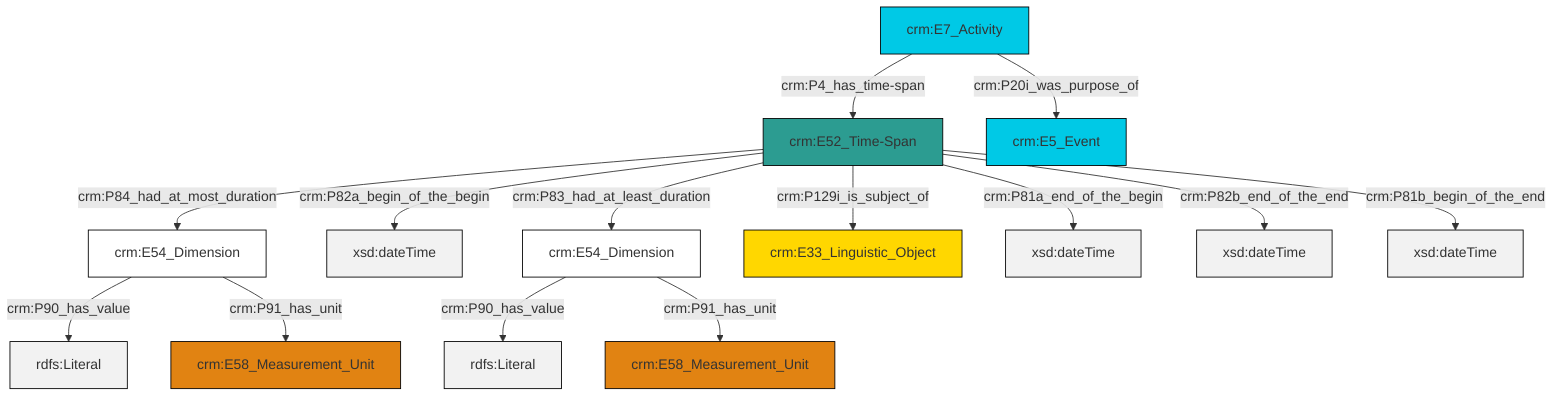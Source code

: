graph TD
classDef Literal fill:#f2f2f2,stroke:#000000;
classDef CRM_Entity fill:#FFFFFF,stroke:#000000;
classDef Temporal_Entity fill:#00C9E6, stroke:#000000;
classDef Type fill:#E18312, stroke:#000000;
classDef Time-Span fill:#2C9C91, stroke:#000000;
classDef Appellation fill:#FFEB7F, stroke:#000000;
classDef Place fill:#008836, stroke:#000000;
classDef Persistent_Item fill:#B266B2, stroke:#000000;
classDef Conceptual_Object fill:#FFD700, stroke:#000000;
classDef Physical_Thing fill:#D2B48C, stroke:#000000;
classDef Actor fill:#f58aad, stroke:#000000;
classDef PC_Classes fill:#4ce600, stroke:#000000;
classDef Multi fill:#cccccc,stroke:#000000;

4["crm:E54_Dimension"]:::CRM_Entity -->|crm:P90_has_value| 5[rdfs:Literal]:::Literal
6["crm:E7_Activity"]:::Temporal_Entity -->|crm:P4_has_time-span| 7["crm:E52_Time-Span"]:::Time-Span
7["crm:E52_Time-Span"]:::Time-Span -->|crm:P82a_begin_of_the_begin| 8[xsd:dateTime]:::Literal
6["crm:E7_Activity"]:::Temporal_Entity -->|crm:P20i_was_purpose_of| 9["crm:E5_Event"]:::Temporal_Entity
7["crm:E52_Time-Span"]:::Time-Span -->|crm:P84_had_at_most_duration| 10["crm:E54_Dimension"]:::CRM_Entity
10["crm:E54_Dimension"]:::CRM_Entity -->|crm:P90_has_value| 11[rdfs:Literal]:::Literal
7["crm:E52_Time-Span"]:::Time-Span -->|crm:P129i_is_subject_of| 12["crm:E33_Linguistic_Object"]:::Conceptual_Object
7["crm:E52_Time-Span"]:::Time-Span -->|crm:P81a_end_of_the_begin| 13[xsd:dateTime]:::Literal
7["crm:E52_Time-Span"]:::Time-Span -->|crm:P83_had_at_least_duration| 4["crm:E54_Dimension"]:::CRM_Entity
4["crm:E54_Dimension"]:::CRM_Entity -->|crm:P91_has_unit| 2["crm:E58_Measurement_Unit"]:::Type
7["crm:E52_Time-Span"]:::Time-Span -->|crm:P82b_end_of_the_end| 16[xsd:dateTime]:::Literal
7["crm:E52_Time-Span"]:::Time-Span -->|crm:P81b_begin_of_the_end| 18[xsd:dateTime]:::Literal
10["crm:E54_Dimension"]:::CRM_Entity -->|crm:P91_has_unit| 0["crm:E58_Measurement_Unit"]:::Type